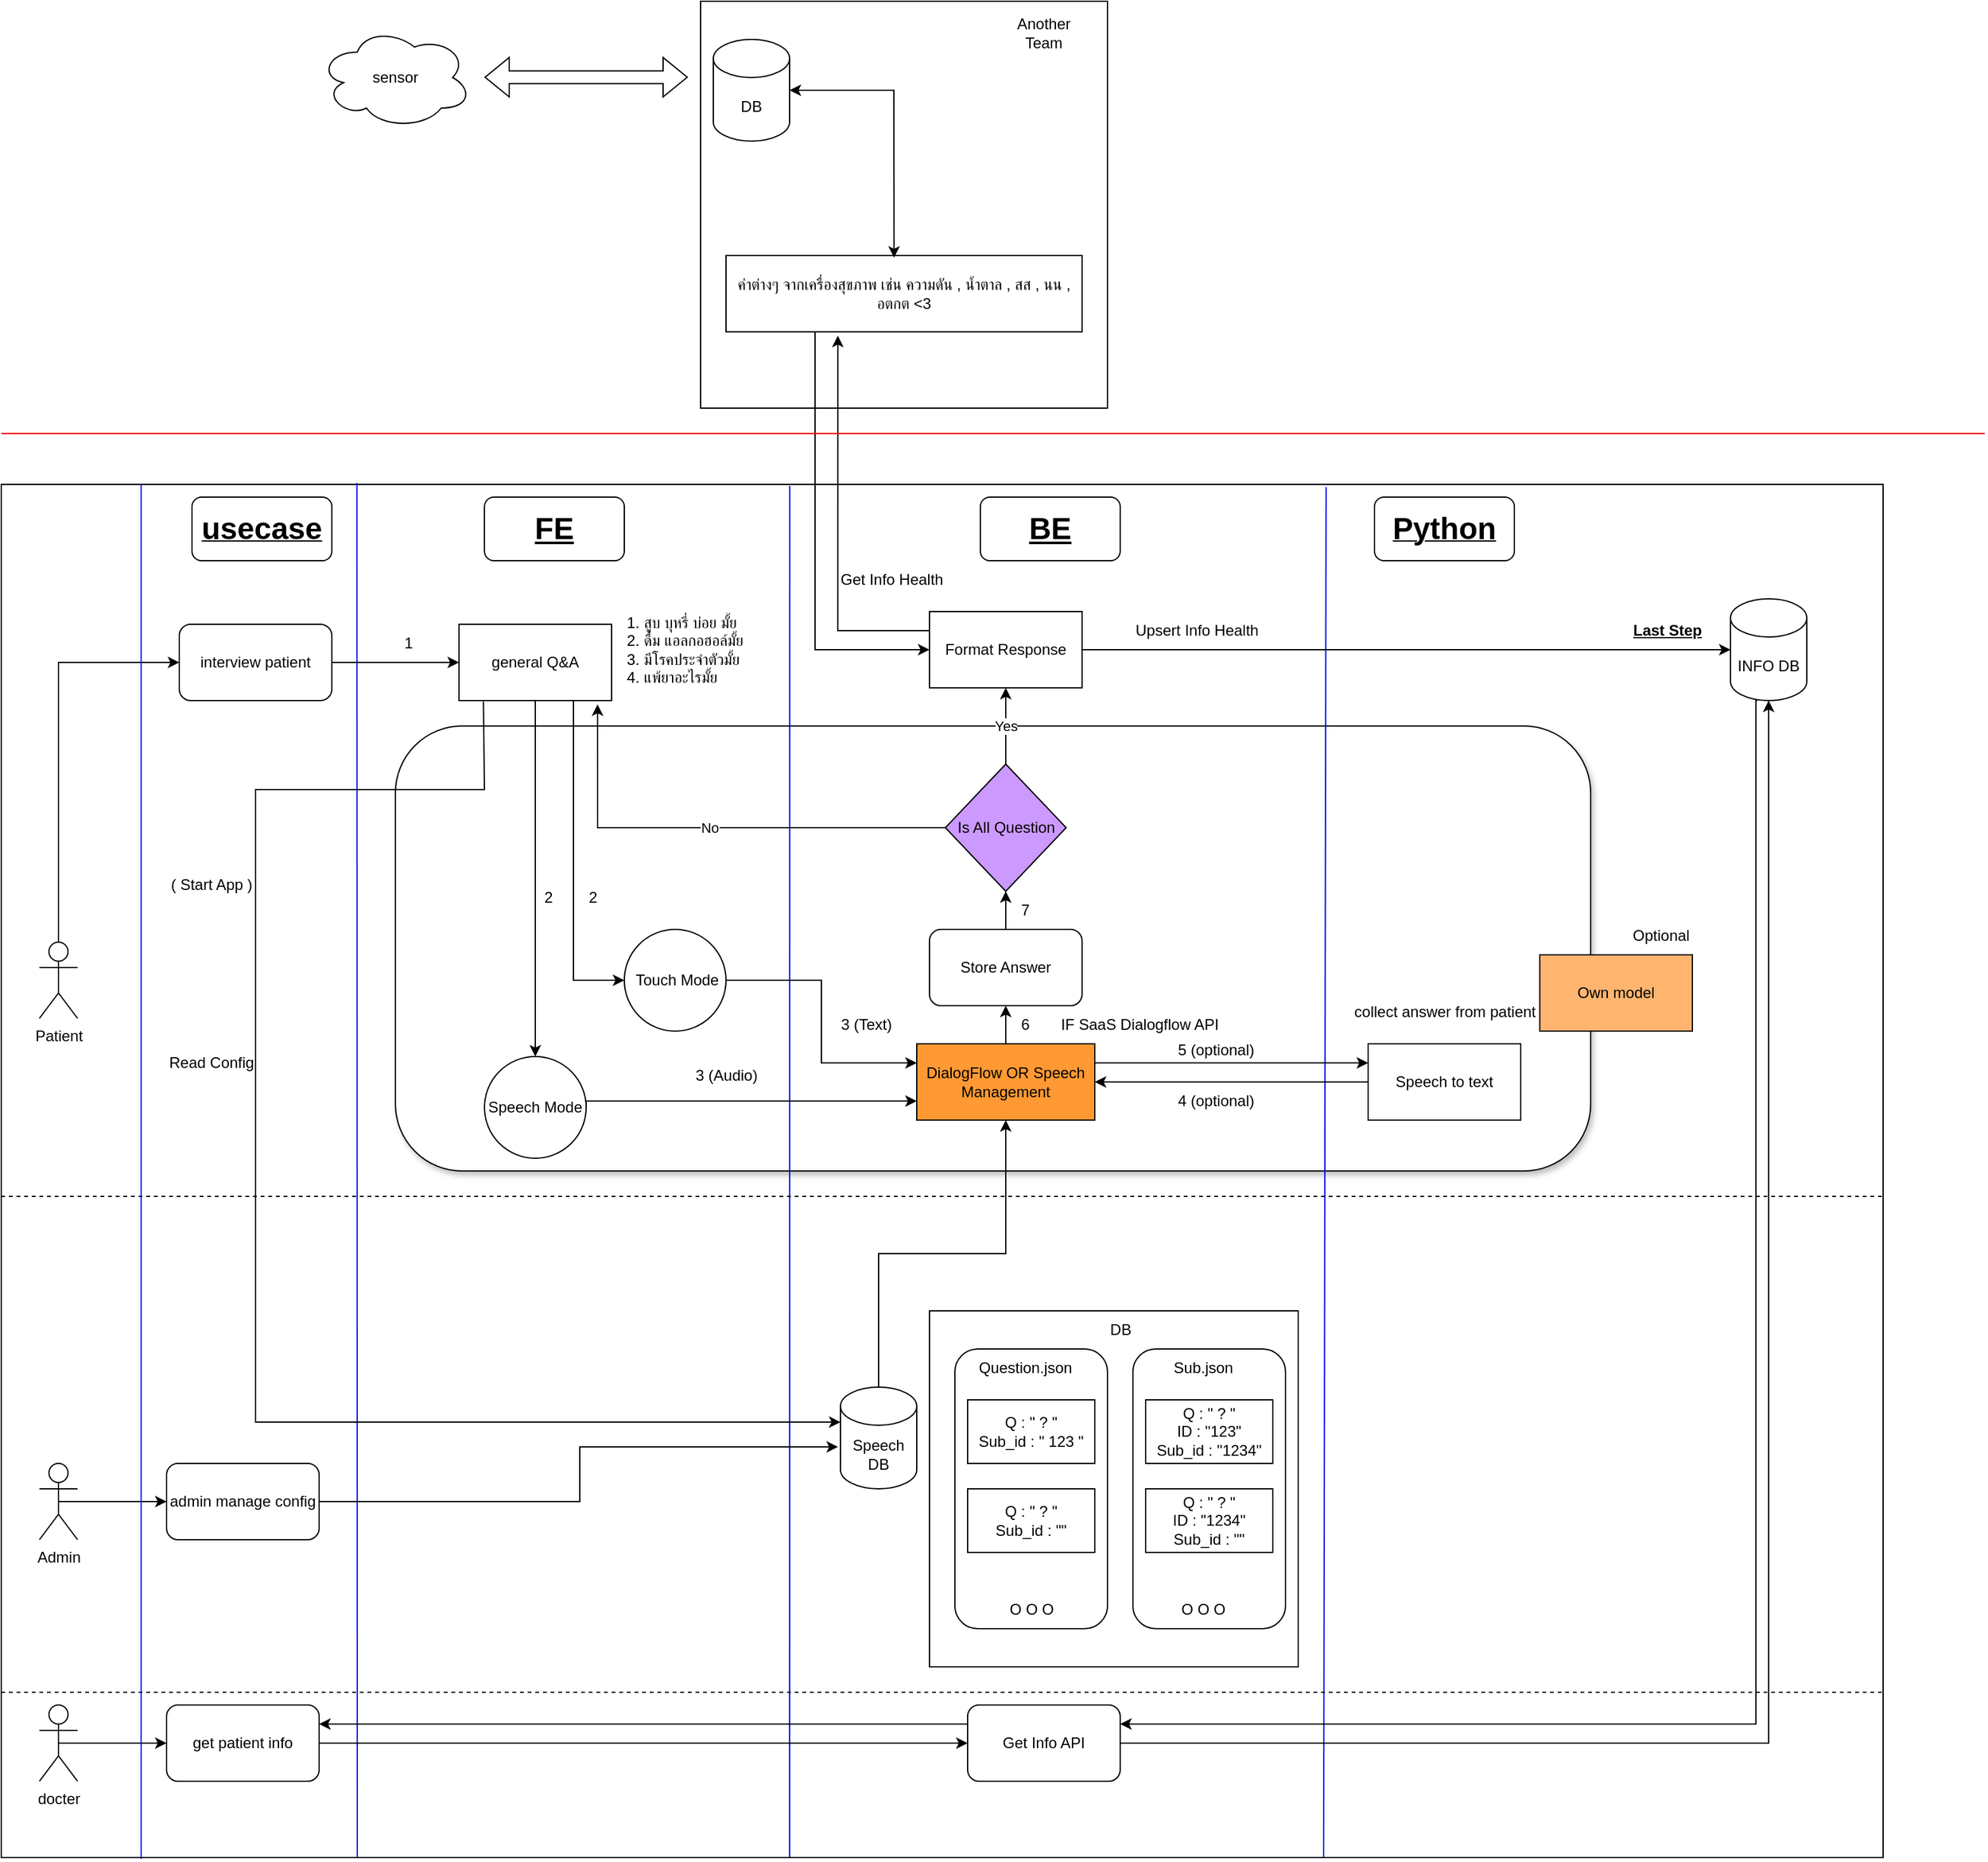<mxfile version="21.7.5" type="device">
  <diagram name="module-1" id="4dZjyQTGLPD--OaW6oDR">
    <mxGraphModel dx="1855" dy="2093" grid="1" gridSize="10" guides="1" tooltips="1" connect="1" arrows="1" fold="1" page="1" pageScale="1" pageWidth="850" pageHeight="1100" math="0" shadow="0">
      <root>
        <mxCell id="0" />
        <mxCell id="1" parent="0" />
        <mxCell id="6Vt2-D3Er2ESlk0Vu7zl-91" value="" style="rounded=0;whiteSpace=wrap;html=1;" vertex="1" parent="1">
          <mxGeometry width="1480" height="1080" as="geometry" />
        </mxCell>
        <mxCell id="qsFxOxFw52eVRZJpNx2n-78" value="" style="rounded=1;whiteSpace=wrap;html=1;shadow=1;" parent="1" vertex="1">
          <mxGeometry x="310" y="190" width="940" height="350" as="geometry" />
        </mxCell>
        <mxCell id="qsFxOxFw52eVRZJpNx2n-12" style="edgeStyle=orthogonalEdgeStyle;rounded=0;orthogonalLoop=1;jettySize=auto;html=1;exitX=0.5;exitY=0;exitDx=0;exitDy=0;exitPerimeter=0;entryX=0;entryY=0.5;entryDx=0;entryDy=0;" parent="1" source="qsFxOxFw52eVRZJpNx2n-1" target="qsFxOxFw52eVRZJpNx2n-10" edge="1">
          <mxGeometry relative="1" as="geometry" />
        </mxCell>
        <mxCell id="qsFxOxFw52eVRZJpNx2n-1" value="Patient" style="shape=umlActor;verticalLabelPosition=bottom;verticalAlign=top;html=1;outlineConnect=0;" parent="1" vertex="1">
          <mxGeometry x="30" y="360" width="30" height="60" as="geometry" />
        </mxCell>
        <mxCell id="qsFxOxFw52eVRZJpNx2n-2" value="" style="endArrow=none;html=1;rounded=0;strokeColor=#0008F0;entryX=0.189;entryY=-0.001;entryDx=0;entryDy=0;entryPerimeter=0;" parent="1" edge="1" target="6Vt2-D3Er2ESlk0Vu7zl-91">
          <mxGeometry width="50" height="50" relative="1" as="geometry">
            <mxPoint x="280" y="1080" as="sourcePoint" />
            <mxPoint x="280" y="40" as="targetPoint" />
          </mxGeometry>
        </mxCell>
        <mxCell id="qsFxOxFw52eVRZJpNx2n-3" value="&lt;font style=&quot;font-size: 24px;&quot;&gt;&lt;b&gt;&lt;u&gt;FE&lt;/u&gt;&lt;/b&gt;&lt;/font&gt;" style="rounded=1;whiteSpace=wrap;html=1;" parent="1" vertex="1">
          <mxGeometry x="380" y="10" width="110" height="50" as="geometry" />
        </mxCell>
        <mxCell id="qsFxOxFw52eVRZJpNx2n-4" value="" style="endArrow=none;html=1;rounded=0;strokeColor=#0008F0;entryX=0.419;entryY=0.001;entryDx=0;entryDy=0;entryPerimeter=0;" parent="1" edge="1" target="6Vt2-D3Er2ESlk0Vu7zl-91">
          <mxGeometry width="50" height="50" relative="1" as="geometry">
            <mxPoint x="620" y="1080" as="sourcePoint" />
            <mxPoint x="620" y="40" as="targetPoint" />
          </mxGeometry>
        </mxCell>
        <mxCell id="qsFxOxFw52eVRZJpNx2n-5" value="&lt;font style=&quot;font-size: 24px;&quot;&gt;&lt;b&gt;&lt;u&gt;BE&lt;/u&gt;&lt;/b&gt;&lt;/font&gt;" style="rounded=1;whiteSpace=wrap;html=1;" parent="1" vertex="1">
          <mxGeometry x="770" y="10" width="110" height="50" as="geometry" />
        </mxCell>
        <mxCell id="qsFxOxFw52eVRZJpNx2n-16" style="edgeStyle=orthogonalEdgeStyle;rounded=0;orthogonalLoop=1;jettySize=auto;html=1;exitX=1;exitY=0.5;exitDx=0;exitDy=0;entryX=0;entryY=0.5;entryDx=0;entryDy=0;" parent="1" source="qsFxOxFw52eVRZJpNx2n-10" target="qsFxOxFw52eVRZJpNx2n-15" edge="1">
          <mxGeometry relative="1" as="geometry" />
        </mxCell>
        <mxCell id="qsFxOxFw52eVRZJpNx2n-10" value="interview patient" style="rounded=1;whiteSpace=wrap;html=1;" parent="1" vertex="1">
          <mxGeometry x="140" y="110" width="120" height="60" as="geometry" />
        </mxCell>
        <mxCell id="qsFxOxFw52eVRZJpNx2n-21" value="" style="whiteSpace=wrap;html=1;aspect=fixed;" parent="1" vertex="1">
          <mxGeometry x="550" y="-380" width="320" height="320" as="geometry" />
        </mxCell>
        <mxCell id="6Vt2-D3Er2ESlk0Vu7zl-57" style="edgeStyle=orthogonalEdgeStyle;rounded=0;orthogonalLoop=1;jettySize=auto;html=1;exitX=0.25;exitY=1;exitDx=0;exitDy=0;entryX=0;entryY=0.5;entryDx=0;entryDy=0;" edge="1" parent="1" source="qsFxOxFw52eVRZJpNx2n-19" target="qsFxOxFw52eVRZJpNx2n-47">
          <mxGeometry relative="1" as="geometry" />
        </mxCell>
        <mxCell id="qsFxOxFw52eVRZJpNx2n-19" value="ค่าต่างๆ จากเครื่องสุขภาพ เช่น ความดัน , น้ำตาล , สส , นน , อตกต &amp;lt;3" style="rounded=0;whiteSpace=wrap;html=1;" parent="1" vertex="1">
          <mxGeometry x="570" y="-180" width="280" height="60" as="geometry" />
        </mxCell>
        <mxCell id="qsFxOxFw52eVRZJpNx2n-22" value="Another Team" style="text;html=1;strokeColor=none;fillColor=none;align=center;verticalAlign=middle;whiteSpace=wrap;rounded=0;" parent="1" vertex="1">
          <mxGeometry x="790" y="-370" width="60" height="30" as="geometry" />
        </mxCell>
        <mxCell id="qsFxOxFw52eVRZJpNx2n-24" value="" style="endArrow=classic;startArrow=classic;html=1;rounded=0;entryX=1;entryY=0.5;entryDx=0;entryDy=0;entryPerimeter=0;exitX=0.472;exitY=0.028;exitDx=0;exitDy=0;exitPerimeter=0;" parent="1" source="qsFxOxFw52eVRZJpNx2n-19" target="qsFxOxFw52eVRZJpNx2n-26" edge="1">
          <mxGeometry width="50" height="50" relative="1" as="geometry">
            <mxPoint x="870" y="-180" as="sourcePoint" />
            <mxPoint x="1150" y="-315" as="targetPoint" />
            <Array as="points">
              <mxPoint x="702" y="-310" />
            </Array>
          </mxGeometry>
        </mxCell>
        <mxCell id="qsFxOxFw52eVRZJpNx2n-26" value="DB" style="shape=cylinder3;whiteSpace=wrap;html=1;boundedLbl=1;backgroundOutline=1;size=15;" parent="1" vertex="1">
          <mxGeometry x="560" y="-350" width="60" height="80" as="geometry" />
        </mxCell>
        <mxCell id="qsFxOxFw52eVRZJpNx2n-29" value="" style="endArrow=none;html=1;rounded=0;strokeColor=#0008F0;entryX=0.704;entryY=0.002;entryDx=0;entryDy=0;entryPerimeter=0;" parent="1" edge="1" target="6Vt2-D3Er2ESlk0Vu7zl-91">
          <mxGeometry width="50" height="50" relative="1" as="geometry">
            <mxPoint x="1040" y="1080" as="sourcePoint" />
            <mxPoint x="1040" y="40" as="targetPoint" />
          </mxGeometry>
        </mxCell>
        <mxCell id="qsFxOxFw52eVRZJpNx2n-30" value="&lt;b&gt;&lt;u&gt;&lt;font style=&quot;font-size: 24px;&quot;&gt;Python&lt;/font&gt;&lt;/u&gt;&lt;/b&gt;" style="rounded=1;whiteSpace=wrap;html=1;" parent="1" vertex="1">
          <mxGeometry x="1080" y="10" width="110" height="50" as="geometry" />
        </mxCell>
        <mxCell id="6Vt2-D3Er2ESlk0Vu7zl-53" style="edgeStyle=orthogonalEdgeStyle;rounded=0;orthogonalLoop=1;jettySize=auto;html=1;exitX=1;exitY=0.5;exitDx=0;exitDy=0;entryX=0;entryY=0.75;entryDx=0;entryDy=0;" edge="1" parent="1" source="qsFxOxFw52eVRZJpNx2n-32" target="qsFxOxFw52eVRZJpNx2n-73">
          <mxGeometry relative="1" as="geometry">
            <Array as="points">
              <mxPoint x="460" y="485" />
            </Array>
          </mxGeometry>
        </mxCell>
        <mxCell id="qsFxOxFw52eVRZJpNx2n-32" value="Speech Mode" style="ellipse;whiteSpace=wrap;html=1;aspect=fixed;" parent="1" vertex="1">
          <mxGeometry x="380" y="450" width="80" height="80" as="geometry" />
        </mxCell>
        <mxCell id="qsFxOxFw52eVRZJpNx2n-69" style="edgeStyle=orthogonalEdgeStyle;rounded=0;orthogonalLoop=1;jettySize=auto;html=1;exitX=1;exitY=0.5;exitDx=0;exitDy=0;entryX=0;entryY=0.5;entryDx=0;entryDy=0;entryPerimeter=0;" parent="1" source="qsFxOxFw52eVRZJpNx2n-47" target="6Vt2-D3Er2ESlk0Vu7zl-3" edge="1">
          <mxGeometry relative="1" as="geometry">
            <mxPoint x="960" y="130" as="targetPoint" />
          </mxGeometry>
        </mxCell>
        <mxCell id="6Vt2-D3Er2ESlk0Vu7zl-42" style="edgeStyle=orthogonalEdgeStyle;rounded=0;orthogonalLoop=1;jettySize=auto;html=1;exitX=0;exitY=0.25;exitDx=0;exitDy=0;entryX=0.314;entryY=1.05;entryDx=0;entryDy=0;entryPerimeter=0;" edge="1" parent="1" source="qsFxOxFw52eVRZJpNx2n-47" target="qsFxOxFw52eVRZJpNx2n-19">
          <mxGeometry relative="1" as="geometry" />
        </mxCell>
        <mxCell id="qsFxOxFw52eVRZJpNx2n-47" value="Format Response" style="rounded=0;whiteSpace=wrap;html=1;" parent="1" vertex="1">
          <mxGeometry x="730" y="100" width="120" height="60" as="geometry" />
        </mxCell>
        <mxCell id="6Vt2-D3Er2ESlk0Vu7zl-28" style="edgeStyle=orthogonalEdgeStyle;rounded=0;orthogonalLoop=1;jettySize=auto;html=1;exitX=0;exitY=0.5;exitDx=0;exitDy=0;entryX=1;entryY=0.5;entryDx=0;entryDy=0;" edge="1" parent="1" source="qsFxOxFw52eVRZJpNx2n-48" target="qsFxOxFw52eVRZJpNx2n-73">
          <mxGeometry relative="1" as="geometry" />
        </mxCell>
        <mxCell id="qsFxOxFw52eVRZJpNx2n-48" value="Speech to text" style="rounded=0;whiteSpace=wrap;html=1;" parent="1" vertex="1">
          <mxGeometry x="1075" y="440" width="120" height="60" as="geometry" />
        </mxCell>
        <mxCell id="qsFxOxFw52eVRZJpNx2n-56" style="edgeStyle=orthogonalEdgeStyle;rounded=0;orthogonalLoop=1;jettySize=auto;html=1;exitX=0.5;exitY=1;exitDx=0;exitDy=0;" parent="1" source="qsFxOxFw52eVRZJpNx2n-15" target="qsFxOxFw52eVRZJpNx2n-32" edge="1">
          <mxGeometry relative="1" as="geometry" />
        </mxCell>
        <mxCell id="6Vt2-D3Er2ESlk0Vu7zl-24" style="edgeStyle=orthogonalEdgeStyle;rounded=0;orthogonalLoop=1;jettySize=auto;html=1;exitX=0.75;exitY=1;exitDx=0;exitDy=0;entryX=0;entryY=0.5;entryDx=0;entryDy=0;" edge="1" parent="1" source="qsFxOxFw52eVRZJpNx2n-15" target="6Vt2-D3Er2ESlk0Vu7zl-20">
          <mxGeometry relative="1" as="geometry" />
        </mxCell>
        <mxCell id="6Vt2-D3Er2ESlk0Vu7zl-82" style="edgeStyle=orthogonalEdgeStyle;rounded=0;orthogonalLoop=1;jettySize=auto;html=1;exitX=0.16;exitY=1.012;exitDx=0;exitDy=0;entryX=0;entryY=0;entryDx=0;entryDy=27.5;entryPerimeter=0;exitPerimeter=0;" edge="1" parent="1" source="qsFxOxFw52eVRZJpNx2n-15" target="6Vt2-D3Er2ESlk0Vu7zl-77">
          <mxGeometry relative="1" as="geometry">
            <Array as="points">
              <mxPoint x="380" y="171" />
              <mxPoint x="380" y="240" />
              <mxPoint x="200" y="240" />
              <mxPoint x="200" y="788" />
            </Array>
          </mxGeometry>
        </mxCell>
        <mxCell id="qsFxOxFw52eVRZJpNx2n-15" value="general Q&amp;amp;A" style="rounded=0;whiteSpace=wrap;html=1;" parent="1" vertex="1">
          <mxGeometry x="360" y="110" width="120" height="60" as="geometry" />
        </mxCell>
        <mxCell id="6Vt2-D3Er2ESlk0Vu7zl-26" style="edgeStyle=orthogonalEdgeStyle;rounded=0;orthogonalLoop=1;jettySize=auto;html=1;exitX=1;exitY=0.25;exitDx=0;exitDy=0;entryX=0;entryY=0.25;entryDx=0;entryDy=0;" edge="1" parent="1" source="qsFxOxFw52eVRZJpNx2n-73" target="qsFxOxFw52eVRZJpNx2n-48">
          <mxGeometry relative="1" as="geometry" />
        </mxCell>
        <mxCell id="6Vt2-D3Er2ESlk0Vu7zl-34" style="edgeStyle=orthogonalEdgeStyle;rounded=0;orthogonalLoop=1;jettySize=auto;html=1;exitX=0.5;exitY=0;exitDx=0;exitDy=0;entryX=0.5;entryY=1;entryDx=0;entryDy=0;" edge="1" parent="1" source="6Vt2-D3Er2ESlk0Vu7zl-37" target="6Vt2-D3Er2ESlk0Vu7zl-33">
          <mxGeometry relative="1" as="geometry" />
        </mxCell>
        <mxCell id="qsFxOxFw52eVRZJpNx2n-73" value="DialogFlow OR Speech Management" style="rounded=0;whiteSpace=wrap;html=1;fillColor=#FF9933;" parent="1" vertex="1">
          <mxGeometry x="720" y="440" width="140" height="60" as="geometry" />
        </mxCell>
        <mxCell id="qsFxOxFw52eVRZJpNx2n-76" value="collect answer from patient" style="text;html=1;align=center;verticalAlign=middle;resizable=0;points=[];autosize=1;strokeColor=none;fillColor=none;" parent="1" vertex="1">
          <mxGeometry x="1050" y="400" width="170" height="30" as="geometry" />
        </mxCell>
        <mxCell id="qsFxOxFw52eVRZJpNx2n-77" value="Own model" style="whiteSpace=wrap;html=1;fillColor=#FFB570;" parent="1" vertex="1">
          <mxGeometry x="1210" y="370" width="120" height="60" as="geometry" />
        </mxCell>
        <mxCell id="qsFxOxFw52eVRZJpNx2n-18" value="1. สูบ บุหรี่ บ่อย มั้ย&lt;br&gt;2. ดื่ม แอลกอฮอล์มั้ย&lt;br&gt;3. มีโรคประจำตัวมั้ย&lt;br&gt;4. แพ้ยาอะไรมั้ย" style="text;html=1;strokeColor=none;fillColor=none;align=left;verticalAlign=middle;whiteSpace=wrap;rounded=0;" parent="1" vertex="1">
          <mxGeometry x="490" y="100" width="122" height="60" as="geometry" />
        </mxCell>
        <mxCell id="6Vt2-D3Er2ESlk0Vu7zl-31" value="No" style="edgeStyle=orthogonalEdgeStyle;rounded=0;orthogonalLoop=1;jettySize=auto;html=1;entryX=0.908;entryY=1.05;entryDx=0;entryDy=0;entryPerimeter=0;exitX=0;exitY=0.5;exitDx=0;exitDy=0;" edge="1" parent="1" source="6Vt2-D3Er2ESlk0Vu7zl-33" target="qsFxOxFw52eVRZJpNx2n-15">
          <mxGeometry relative="1" as="geometry">
            <mxPoint x="725" y="330" as="sourcePoint" />
            <Array as="points">
              <mxPoint x="469" y="270" />
            </Array>
          </mxGeometry>
        </mxCell>
        <mxCell id="qsFxOxFw52eVRZJpNx2n-85" value="" style="endArrow=none;html=1;rounded=0;strokeColor=#F00707;" parent="1" edge="1">
          <mxGeometry width="50" height="50" relative="1" as="geometry">
            <mxPoint y="-40" as="sourcePoint" />
            <mxPoint x="1560" y="-40" as="targetPoint" />
          </mxGeometry>
        </mxCell>
        <mxCell id="qsFxOxFw52eVRZJpNx2n-106" value="Read Config" style="text;html=1;align=center;verticalAlign=middle;resizable=0;points=[];autosize=1;strokeColor=none;fillColor=none;" parent="1" vertex="1">
          <mxGeometry x="120" y="440" width="90" height="30" as="geometry" />
        </mxCell>
        <mxCell id="6Vt2-D3Er2ESlk0Vu7zl-73" style="edgeStyle=orthogonalEdgeStyle;rounded=0;orthogonalLoop=1;jettySize=auto;html=1;exitX=0.35;exitY=1;exitDx=0;exitDy=0;exitPerimeter=0;entryX=1;entryY=0.25;entryDx=0;entryDy=0;" edge="1" parent="1" source="6Vt2-D3Er2ESlk0Vu7zl-3" target="6Vt2-D3Er2ESlk0Vu7zl-71">
          <mxGeometry relative="1" as="geometry">
            <Array as="points">
              <mxPoint x="1380" y="170" />
              <mxPoint x="1380" y="975" />
            </Array>
          </mxGeometry>
        </mxCell>
        <mxCell id="6Vt2-D3Er2ESlk0Vu7zl-3" value="INFO DB" style="shape=cylinder3;whiteSpace=wrap;html=1;boundedLbl=1;backgroundOutline=1;size=15;" vertex="1" parent="1">
          <mxGeometry x="1360" y="90" width="60" height="80" as="geometry" />
        </mxCell>
        <mxCell id="6Vt2-D3Er2ESlk0Vu7zl-4" value="" style="shape=flexArrow;endArrow=classic;startArrow=classic;html=1;rounded=0;" edge="1" parent="1">
          <mxGeometry width="100" height="100" relative="1" as="geometry">
            <mxPoint x="380" y="-320.29" as="sourcePoint" />
            <mxPoint x="540" y="-320.29" as="targetPoint" />
          </mxGeometry>
        </mxCell>
        <mxCell id="6Vt2-D3Er2ESlk0Vu7zl-5" value="sensor" style="ellipse;shape=cloud;whiteSpace=wrap;html=1;" vertex="1" parent="1">
          <mxGeometry x="250" y="-360" width="120" height="80" as="geometry" />
        </mxCell>
        <mxCell id="6Vt2-D3Er2ESlk0Vu7zl-14" style="edgeStyle=orthogonalEdgeStyle;rounded=0;orthogonalLoop=1;jettySize=auto;html=1;exitX=0.5;exitY=0.5;exitDx=0;exitDy=0;exitPerimeter=0;entryX=0;entryY=0.5;entryDx=0;entryDy=0;" edge="1" parent="1" source="6Vt2-D3Er2ESlk0Vu7zl-10" target="6Vt2-D3Er2ESlk0Vu7zl-12">
          <mxGeometry relative="1" as="geometry" />
        </mxCell>
        <mxCell id="6Vt2-D3Er2ESlk0Vu7zl-10" value="Admin" style="shape=umlActor;verticalLabelPosition=bottom;verticalAlign=top;html=1;outlineConnect=0;" vertex="1" parent="1">
          <mxGeometry x="30" y="770" width="30" height="60" as="geometry" />
        </mxCell>
        <mxCell id="6Vt2-D3Er2ESlk0Vu7zl-85" style="edgeStyle=orthogonalEdgeStyle;rounded=0;orthogonalLoop=1;jettySize=auto;html=1;exitX=1;exitY=0.5;exitDx=0;exitDy=0;entryX=-0.033;entryY=0.588;entryDx=0;entryDy=0;entryPerimeter=0;" edge="1" parent="1" source="6Vt2-D3Er2ESlk0Vu7zl-12" target="6Vt2-D3Er2ESlk0Vu7zl-77">
          <mxGeometry relative="1" as="geometry" />
        </mxCell>
        <mxCell id="6Vt2-D3Er2ESlk0Vu7zl-12" value="admin manage config" style="rounded=1;whiteSpace=wrap;html=1;" vertex="1" parent="1">
          <mxGeometry x="130" y="770" width="120" height="60" as="geometry" />
        </mxCell>
        <mxCell id="6Vt2-D3Er2ESlk0Vu7zl-18" value="IF SaaS Dialogflow API" style="text;html=1;align=center;verticalAlign=middle;resizable=0;points=[];autosize=1;strokeColor=none;fillColor=none;" vertex="1" parent="1">
          <mxGeometry x="820" y="410" width="150" height="30" as="geometry" />
        </mxCell>
        <mxCell id="6Vt2-D3Er2ESlk0Vu7zl-19" value="Optional" style="text;html=1;align=center;verticalAlign=middle;resizable=0;points=[];autosize=1;strokeColor=none;fillColor=none;" vertex="1" parent="1">
          <mxGeometry x="1270" y="340" width="70" height="30" as="geometry" />
        </mxCell>
        <mxCell id="6Vt2-D3Er2ESlk0Vu7zl-46" style="edgeStyle=orthogonalEdgeStyle;rounded=0;orthogonalLoop=1;jettySize=auto;html=1;exitX=1;exitY=0.5;exitDx=0;exitDy=0;entryX=0;entryY=0.25;entryDx=0;entryDy=0;" edge="1" parent="1" source="6Vt2-D3Er2ESlk0Vu7zl-20" target="qsFxOxFw52eVRZJpNx2n-73">
          <mxGeometry relative="1" as="geometry" />
        </mxCell>
        <mxCell id="6Vt2-D3Er2ESlk0Vu7zl-20" value="&amp;nbsp;Touch Mode" style="ellipse;whiteSpace=wrap;html=1;aspect=fixed;" vertex="1" parent="1">
          <mxGeometry x="490" y="350" width="80" height="80" as="geometry" />
        </mxCell>
        <mxCell id="6Vt2-D3Er2ESlk0Vu7zl-29" value="&lt;b&gt;&lt;u&gt;&lt;font style=&quot;font-size: 24px;&quot;&gt;usecase&lt;/font&gt;&lt;/u&gt;&lt;/b&gt;" style="rounded=1;whiteSpace=wrap;html=1;" vertex="1" parent="1">
          <mxGeometry x="150" y="10" width="110" height="50" as="geometry" />
        </mxCell>
        <mxCell id="6Vt2-D3Er2ESlk0Vu7zl-35" value="Yes" style="edgeStyle=orthogonalEdgeStyle;rounded=0;orthogonalLoop=1;jettySize=auto;html=1;exitX=0.5;exitY=0;exitDx=0;exitDy=0;entryX=0.5;entryY=1;entryDx=0;entryDy=0;" edge="1" parent="1" source="6Vt2-D3Er2ESlk0Vu7zl-33" target="qsFxOxFw52eVRZJpNx2n-47">
          <mxGeometry relative="1" as="geometry">
            <mxPoint x="790" y="200" as="sourcePoint" />
            <mxPoint as="offset" />
          </mxGeometry>
        </mxCell>
        <mxCell id="6Vt2-D3Er2ESlk0Vu7zl-33" value="Is All Question" style="rhombus;whiteSpace=wrap;html=1;fillColor=#CC99FF;" vertex="1" parent="1">
          <mxGeometry x="742.5" y="220" width="95" height="100" as="geometry" />
        </mxCell>
        <mxCell id="6Vt2-D3Er2ESlk0Vu7zl-69" style="edgeStyle=orthogonalEdgeStyle;rounded=0;orthogonalLoop=1;jettySize=auto;html=1;exitX=1;exitY=0.5;exitDx=0;exitDy=0;" edge="1" parent="1" source="6Vt2-D3Er2ESlk0Vu7zl-36">
          <mxGeometry relative="1" as="geometry">
            <mxPoint x="760" y="990" as="targetPoint" />
          </mxGeometry>
        </mxCell>
        <mxCell id="6Vt2-D3Er2ESlk0Vu7zl-36" value="get patient info" style="rounded=1;whiteSpace=wrap;html=1;" vertex="1" parent="1">
          <mxGeometry x="130" y="960" width="120" height="60" as="geometry" />
        </mxCell>
        <mxCell id="6Vt2-D3Er2ESlk0Vu7zl-38" value="" style="edgeStyle=orthogonalEdgeStyle;rounded=0;orthogonalLoop=1;jettySize=auto;html=1;exitX=0.5;exitY=0;exitDx=0;exitDy=0;entryX=0.5;entryY=1;entryDx=0;entryDy=0;" edge="1" parent="1" source="qsFxOxFw52eVRZJpNx2n-73" target="6Vt2-D3Er2ESlk0Vu7zl-37">
          <mxGeometry relative="1" as="geometry">
            <mxPoint x="760" y="440" as="sourcePoint" />
            <mxPoint x="790" y="320" as="targetPoint" />
          </mxGeometry>
        </mxCell>
        <mxCell id="6Vt2-D3Er2ESlk0Vu7zl-37" value="Store Answer" style="rounded=1;whiteSpace=wrap;html=1;" vertex="1" parent="1">
          <mxGeometry x="730" y="350" width="120" height="60" as="geometry" />
        </mxCell>
        <mxCell id="6Vt2-D3Er2ESlk0Vu7zl-43" value="Get Info Health" style="text;html=1;align=center;verticalAlign=middle;resizable=0;points=[];autosize=1;strokeColor=none;fillColor=none;" vertex="1" parent="1">
          <mxGeometry x="650" y="60" width="100" height="30" as="geometry" />
        </mxCell>
        <mxCell id="6Vt2-D3Er2ESlk0Vu7zl-44" value="Upsert Info Health" style="text;html=1;align=center;verticalAlign=middle;resizable=0;points=[];autosize=1;strokeColor=none;fillColor=none;" vertex="1" parent="1">
          <mxGeometry x="880" y="100" width="120" height="30" as="geometry" />
        </mxCell>
        <mxCell id="6Vt2-D3Er2ESlk0Vu7zl-48" value="1" style="text;html=1;align=center;verticalAlign=middle;resizable=0;points=[];autosize=1;strokeColor=none;fillColor=none;" vertex="1" parent="1">
          <mxGeometry x="305" y="110" width="30" height="30" as="geometry" />
        </mxCell>
        <mxCell id="6Vt2-D3Er2ESlk0Vu7zl-50" value="2" style="text;html=1;align=center;verticalAlign=middle;resizable=0;points=[];autosize=1;strokeColor=none;fillColor=none;" vertex="1" parent="1">
          <mxGeometry x="415" y="310" width="30" height="30" as="geometry" />
        </mxCell>
        <mxCell id="6Vt2-D3Er2ESlk0Vu7zl-51" value="2" style="text;html=1;align=center;verticalAlign=middle;resizable=0;points=[];autosize=1;strokeColor=none;fillColor=none;" vertex="1" parent="1">
          <mxGeometry x="450" y="310" width="30" height="30" as="geometry" />
        </mxCell>
        <mxCell id="6Vt2-D3Er2ESlk0Vu7zl-52" value="&lt;b&gt;&lt;u&gt;Last Step&lt;/u&gt;&lt;/b&gt;" style="text;html=1;align=center;verticalAlign=middle;resizable=0;points=[];autosize=1;strokeColor=none;fillColor=none;" vertex="1" parent="1">
          <mxGeometry x="1270" y="100" width="80" height="30" as="geometry" />
        </mxCell>
        <mxCell id="6Vt2-D3Er2ESlk0Vu7zl-54" value="3 (Text)" style="text;html=1;align=center;verticalAlign=middle;resizable=0;points=[];autosize=1;strokeColor=none;fillColor=none;" vertex="1" parent="1">
          <mxGeometry x="650" y="410" width="60" height="30" as="geometry" />
        </mxCell>
        <mxCell id="6Vt2-D3Er2ESlk0Vu7zl-56" value="3 (Audio)" style="text;html=1;align=center;verticalAlign=middle;resizable=0;points=[];autosize=1;strokeColor=none;fillColor=none;" vertex="1" parent="1">
          <mxGeometry x="535" y="450" width="70" height="30" as="geometry" />
        </mxCell>
        <mxCell id="6Vt2-D3Er2ESlk0Vu7zl-58" value="4 (optional)" style="text;html=1;align=center;verticalAlign=middle;resizable=0;points=[];autosize=1;strokeColor=none;fillColor=none;" vertex="1" parent="1">
          <mxGeometry x="915" y="470" width="80" height="30" as="geometry" />
        </mxCell>
        <mxCell id="6Vt2-D3Er2ESlk0Vu7zl-59" value="5 (optional)" style="text;html=1;align=center;verticalAlign=middle;resizable=0;points=[];autosize=1;strokeColor=none;fillColor=none;" vertex="1" parent="1">
          <mxGeometry x="915" y="430" width="80" height="30" as="geometry" />
        </mxCell>
        <mxCell id="6Vt2-D3Er2ESlk0Vu7zl-60" value="6" style="text;html=1;align=center;verticalAlign=middle;resizable=0;points=[];autosize=1;strokeColor=none;fillColor=none;" vertex="1" parent="1">
          <mxGeometry x="790" y="410" width="30" height="30" as="geometry" />
        </mxCell>
        <mxCell id="6Vt2-D3Er2ESlk0Vu7zl-61" value="7" style="text;html=1;align=center;verticalAlign=middle;resizable=0;points=[];autosize=1;strokeColor=none;fillColor=none;" vertex="1" parent="1">
          <mxGeometry x="790" y="320" width="30" height="30" as="geometry" />
        </mxCell>
        <mxCell id="6Vt2-D3Er2ESlk0Vu7zl-62" value="( Start App )" style="text;html=1;align=center;verticalAlign=middle;resizable=0;points=[];autosize=1;strokeColor=none;fillColor=none;" vertex="1" parent="1">
          <mxGeometry x="120" y="300" width="90" height="30" as="geometry" />
        </mxCell>
        <mxCell id="6Vt2-D3Er2ESlk0Vu7zl-70" style="edgeStyle=orthogonalEdgeStyle;rounded=0;orthogonalLoop=1;jettySize=auto;html=1;exitX=0.5;exitY=0.5;exitDx=0;exitDy=0;exitPerimeter=0;" edge="1" parent="1" source="6Vt2-D3Er2ESlk0Vu7zl-68" target="6Vt2-D3Er2ESlk0Vu7zl-36">
          <mxGeometry relative="1" as="geometry" />
        </mxCell>
        <mxCell id="6Vt2-D3Er2ESlk0Vu7zl-68" value="docter" style="shape=umlActor;verticalLabelPosition=bottom;verticalAlign=top;html=1;outlineConnect=0;" vertex="1" parent="1">
          <mxGeometry x="30" y="960" width="30" height="60" as="geometry" />
        </mxCell>
        <mxCell id="6Vt2-D3Er2ESlk0Vu7zl-72" style="edgeStyle=orthogonalEdgeStyle;rounded=0;orthogonalLoop=1;jettySize=auto;html=1;exitX=1;exitY=0.5;exitDx=0;exitDy=0;entryX=0.5;entryY=1;entryDx=0;entryDy=0;entryPerimeter=0;" edge="1" parent="1" source="6Vt2-D3Er2ESlk0Vu7zl-71" target="6Vt2-D3Er2ESlk0Vu7zl-3">
          <mxGeometry relative="1" as="geometry" />
        </mxCell>
        <mxCell id="6Vt2-D3Er2ESlk0Vu7zl-74" style="edgeStyle=orthogonalEdgeStyle;rounded=0;orthogonalLoop=1;jettySize=auto;html=1;exitX=0;exitY=0.25;exitDx=0;exitDy=0;entryX=1;entryY=0.25;entryDx=0;entryDy=0;" edge="1" parent="1" source="6Vt2-D3Er2ESlk0Vu7zl-71" target="6Vt2-D3Er2ESlk0Vu7zl-36">
          <mxGeometry relative="1" as="geometry" />
        </mxCell>
        <mxCell id="6Vt2-D3Er2ESlk0Vu7zl-71" value="Get Info API" style="rounded=1;whiteSpace=wrap;html=1;" vertex="1" parent="1">
          <mxGeometry x="760" y="960" width="120" height="60" as="geometry" />
        </mxCell>
        <mxCell id="6Vt2-D3Er2ESlk0Vu7zl-84" style="edgeStyle=orthogonalEdgeStyle;rounded=0;orthogonalLoop=1;jettySize=auto;html=1;exitX=0.5;exitY=0;exitDx=0;exitDy=0;exitPerimeter=0;entryX=0.5;entryY=1;entryDx=0;entryDy=0;" edge="1" parent="1" source="6Vt2-D3Er2ESlk0Vu7zl-77" target="qsFxOxFw52eVRZJpNx2n-73">
          <mxGeometry relative="1" as="geometry" />
        </mxCell>
        <mxCell id="6Vt2-D3Er2ESlk0Vu7zl-77" value="Speech DB" style="shape=cylinder3;whiteSpace=wrap;html=1;boundedLbl=1;backgroundOutline=1;size=15;" vertex="1" parent="1">
          <mxGeometry x="660" y="710" width="60" height="80" as="geometry" />
        </mxCell>
        <mxCell id="6Vt2-D3Er2ESlk0Vu7zl-80" value="" style="group" vertex="1" connectable="0" parent="1">
          <mxGeometry x="730" y="650" width="290" height="280" as="geometry" />
        </mxCell>
        <mxCell id="qsFxOxFw52eVRZJpNx2n-105" value="" style="rounded=0;whiteSpace=wrap;html=1;" parent="6Vt2-D3Er2ESlk0Vu7zl-80" vertex="1">
          <mxGeometry width="290" height="280" as="geometry" />
        </mxCell>
        <mxCell id="qsFxOxFw52eVRZJpNx2n-86" value="" style="rounded=1;whiteSpace=wrap;html=1;" parent="6Vt2-D3Er2ESlk0Vu7zl-80" vertex="1">
          <mxGeometry x="20" y="30" width="120" height="220" as="geometry" />
        </mxCell>
        <mxCell id="qsFxOxFw52eVRZJpNx2n-89" value="Q : &quot; ? &quot;&lt;br&gt;Sub_id : &quot; 123 &quot;" style="rounded=0;whiteSpace=wrap;html=1;" parent="6Vt2-D3Er2ESlk0Vu7zl-80" vertex="1">
          <mxGeometry x="30" y="70" width="100" height="50" as="geometry" />
        </mxCell>
        <mxCell id="qsFxOxFw52eVRZJpNx2n-92" value="Q : &quot; ? &quot;&lt;br&gt;Sub_id : &quot;&quot;" style="rounded=0;whiteSpace=wrap;html=1;" parent="6Vt2-D3Er2ESlk0Vu7zl-80" vertex="1">
          <mxGeometry x="30" y="140" width="100" height="50" as="geometry" />
        </mxCell>
        <mxCell id="qsFxOxFw52eVRZJpNx2n-93" value="" style="rounded=1;whiteSpace=wrap;html=1;" parent="6Vt2-D3Er2ESlk0Vu7zl-80" vertex="1">
          <mxGeometry x="160" y="30" width="120" height="220" as="geometry" />
        </mxCell>
        <mxCell id="qsFxOxFw52eVRZJpNx2n-94" value="Q : &quot; ? &quot;&lt;br&gt;ID : &quot;123&quot;&lt;br&gt;Sub_id : &quot;1234&quot;" style="rounded=0;whiteSpace=wrap;html=1;" parent="6Vt2-D3Er2ESlk0Vu7zl-80" vertex="1">
          <mxGeometry x="170" y="70" width="100" height="50" as="geometry" />
        </mxCell>
        <mxCell id="qsFxOxFw52eVRZJpNx2n-95" value="Q : &quot; ? &quot;&lt;br&gt;ID : &quot;1234&quot;&lt;br&gt;Sub_id : &quot;&quot;" style="rounded=0;whiteSpace=wrap;html=1;" parent="6Vt2-D3Er2ESlk0Vu7zl-80" vertex="1">
          <mxGeometry x="170" y="140" width="100" height="50" as="geometry" />
        </mxCell>
        <mxCell id="qsFxOxFw52eVRZJpNx2n-96" value="Sub.json" style="text;html=1;align=center;verticalAlign=middle;resizable=0;points=[];autosize=1;strokeColor=none;fillColor=none;" parent="6Vt2-D3Er2ESlk0Vu7zl-80" vertex="1">
          <mxGeometry x="180" y="30" width="70" height="30" as="geometry" />
        </mxCell>
        <mxCell id="qsFxOxFw52eVRZJpNx2n-97" value="Question.json" style="text;html=1;align=center;verticalAlign=middle;resizable=0;points=[];autosize=1;strokeColor=none;fillColor=none;" parent="6Vt2-D3Er2ESlk0Vu7zl-80" vertex="1">
          <mxGeometry x="25" y="30" width="100" height="30" as="geometry" />
        </mxCell>
        <mxCell id="qsFxOxFw52eVRZJpNx2n-100" value="O O O" style="text;html=1;align=center;verticalAlign=middle;resizable=0;points=[];autosize=1;strokeColor=none;fillColor=none;" parent="6Vt2-D3Er2ESlk0Vu7zl-80" vertex="1">
          <mxGeometry x="50" y="220" width="60" height="30" as="geometry" />
        </mxCell>
        <mxCell id="qsFxOxFw52eVRZJpNx2n-102" value="O O O" style="text;html=1;align=center;verticalAlign=middle;resizable=0;points=[];autosize=1;strokeColor=none;fillColor=none;" parent="6Vt2-D3Er2ESlk0Vu7zl-80" vertex="1">
          <mxGeometry x="185" y="220" width="60" height="30" as="geometry" />
        </mxCell>
        <mxCell id="6Vt2-D3Er2ESlk0Vu7zl-17" value="DB" style="text;html=1;align=center;verticalAlign=middle;resizable=0;points=[];autosize=1;strokeColor=none;fillColor=none;" vertex="1" parent="6Vt2-D3Er2ESlk0Vu7zl-80">
          <mxGeometry x="130" width="40" height="30" as="geometry" />
        </mxCell>
        <mxCell id="6Vt2-D3Er2ESlk0Vu7zl-87" value="" style="endArrow=none;dashed=1;html=1;rounded=0;fillColor=#FF0808;" edge="1" parent="1">
          <mxGeometry width="50" height="50" relative="1" as="geometry">
            <mxPoint y="560" as="sourcePoint" />
            <mxPoint x="1480" y="560" as="targetPoint" />
          </mxGeometry>
        </mxCell>
        <mxCell id="6Vt2-D3Er2ESlk0Vu7zl-88" value="" style="endArrow=none;dashed=1;html=1;rounded=0;fillColor=#FF0808;" edge="1" parent="1">
          <mxGeometry width="50" height="50" relative="1" as="geometry">
            <mxPoint y="950" as="sourcePoint" />
            <mxPoint x="1480" y="950" as="targetPoint" />
          </mxGeometry>
        </mxCell>
        <mxCell id="6Vt2-D3Er2ESlk0Vu7zl-89" value="" style="endArrow=none;dashed=1;html=1;rounded=0;fillColor=#FF0808;" edge="1" parent="1">
          <mxGeometry width="50" height="50" relative="1" as="geometry">
            <mxPoint y="1080" as="sourcePoint" />
            <mxPoint x="1480" y="1080" as="targetPoint" />
          </mxGeometry>
        </mxCell>
        <mxCell id="6Vt2-D3Er2ESlk0Vu7zl-92" value="" style="endArrow=none;html=1;rounded=0;strokeColor=#0008F0;entryX=0.189;entryY=-0.001;entryDx=0;entryDy=0;entryPerimeter=0;" edge="1" parent="1">
          <mxGeometry width="50" height="50" relative="1" as="geometry">
            <mxPoint x="110" y="1081" as="sourcePoint" />
            <mxPoint x="110" as="targetPoint" />
          </mxGeometry>
        </mxCell>
      </root>
    </mxGraphModel>
  </diagram>
</mxfile>
